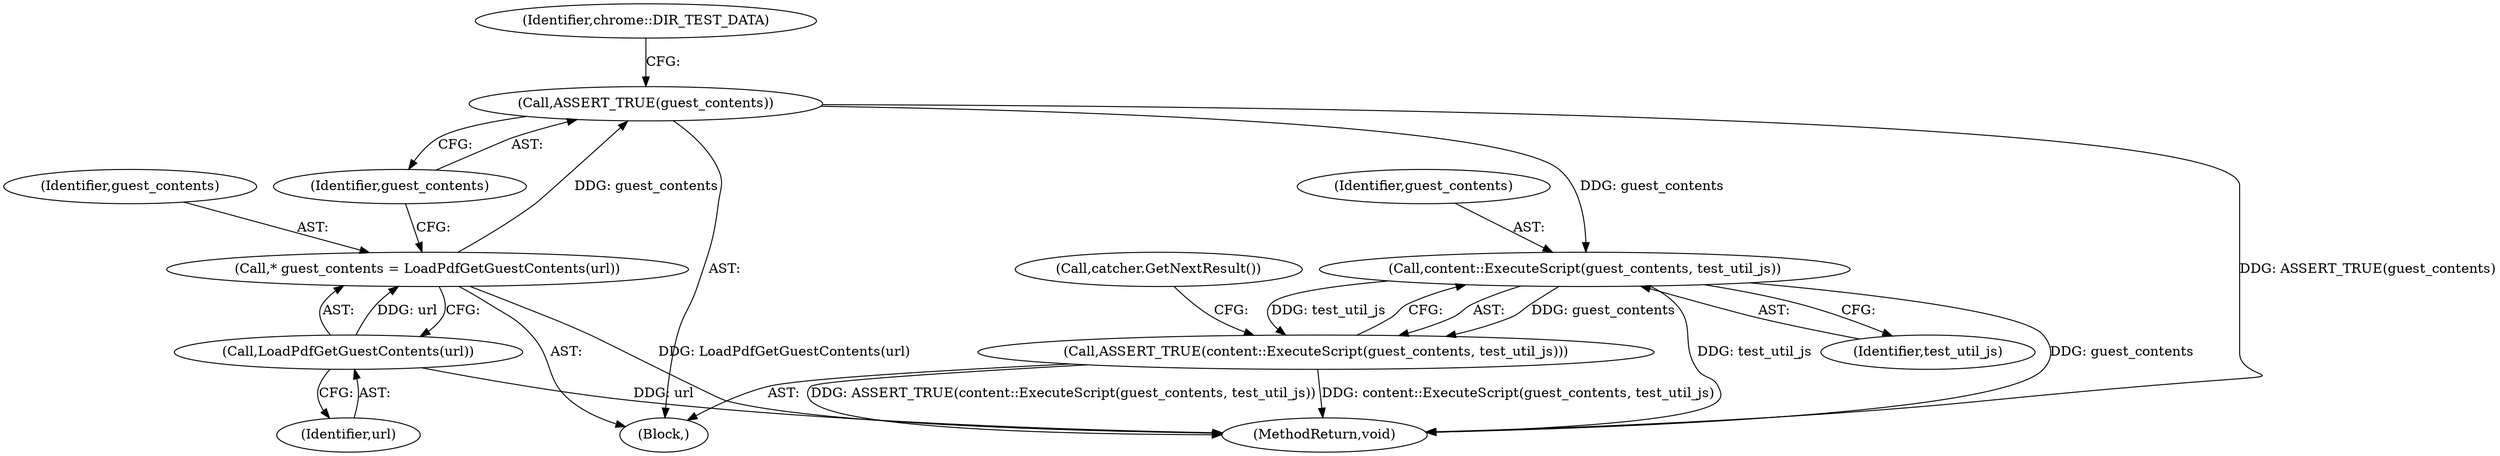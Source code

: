 digraph "0_Chrome_1eefa26e1795192c5a347a1e1e7a99e88c47f9c4_0@pointer" {
"1000148" [label="(Call,content::ExecuteScript(guest_contents, test_util_js))"];
"1000111" [label="(Call,ASSERT_TRUE(guest_contents))"];
"1000107" [label="(Call,* guest_contents = LoadPdfGetGuestContents(url))"];
"1000109" [label="(Call,LoadPdfGetGuestContents(url))"];
"1000147" [label="(Call,ASSERT_TRUE(content::ExecuteScript(guest_contents, test_util_js)))"];
"1000110" [label="(Identifier,url)"];
"1000103" [label="(Block,)"];
"1000149" [label="(Identifier,guest_contents)"];
"1000107" [label="(Call,* guest_contents = LoadPdfGetGuestContents(url))"];
"1000148" [label="(Call,content::ExecuteScript(guest_contents, test_util_js))"];
"1000157" [label="(MethodReturn,void)"];
"1000150" [label="(Identifier,test_util_js)"];
"1000111" [label="(Call,ASSERT_TRUE(guest_contents))"];
"1000109" [label="(Call,LoadPdfGetGuestContents(url))"];
"1000108" [label="(Identifier,guest_contents)"];
"1000147" [label="(Call,ASSERT_TRUE(content::ExecuteScript(guest_contents, test_util_js)))"];
"1000115" [label="(Identifier,chrome::DIR_TEST_DATA)"];
"1000112" [label="(Identifier,guest_contents)"];
"1000153" [label="(Call,catcher.GetNextResult())"];
"1000148" -> "1000147"  [label="AST: "];
"1000148" -> "1000150"  [label="CFG: "];
"1000149" -> "1000148"  [label="AST: "];
"1000150" -> "1000148"  [label="AST: "];
"1000147" -> "1000148"  [label="CFG: "];
"1000148" -> "1000157"  [label="DDG: test_util_js"];
"1000148" -> "1000157"  [label="DDG: guest_contents"];
"1000148" -> "1000147"  [label="DDG: guest_contents"];
"1000148" -> "1000147"  [label="DDG: test_util_js"];
"1000111" -> "1000148"  [label="DDG: guest_contents"];
"1000111" -> "1000103"  [label="AST: "];
"1000111" -> "1000112"  [label="CFG: "];
"1000112" -> "1000111"  [label="AST: "];
"1000115" -> "1000111"  [label="CFG: "];
"1000111" -> "1000157"  [label="DDG: ASSERT_TRUE(guest_contents)"];
"1000107" -> "1000111"  [label="DDG: guest_contents"];
"1000107" -> "1000103"  [label="AST: "];
"1000107" -> "1000109"  [label="CFG: "];
"1000108" -> "1000107"  [label="AST: "];
"1000109" -> "1000107"  [label="AST: "];
"1000112" -> "1000107"  [label="CFG: "];
"1000107" -> "1000157"  [label="DDG: LoadPdfGetGuestContents(url)"];
"1000109" -> "1000107"  [label="DDG: url"];
"1000109" -> "1000110"  [label="CFG: "];
"1000110" -> "1000109"  [label="AST: "];
"1000109" -> "1000157"  [label="DDG: url"];
"1000147" -> "1000103"  [label="AST: "];
"1000153" -> "1000147"  [label="CFG: "];
"1000147" -> "1000157"  [label="DDG: content::ExecuteScript(guest_contents, test_util_js)"];
"1000147" -> "1000157"  [label="DDG: ASSERT_TRUE(content::ExecuteScript(guest_contents, test_util_js))"];
}
